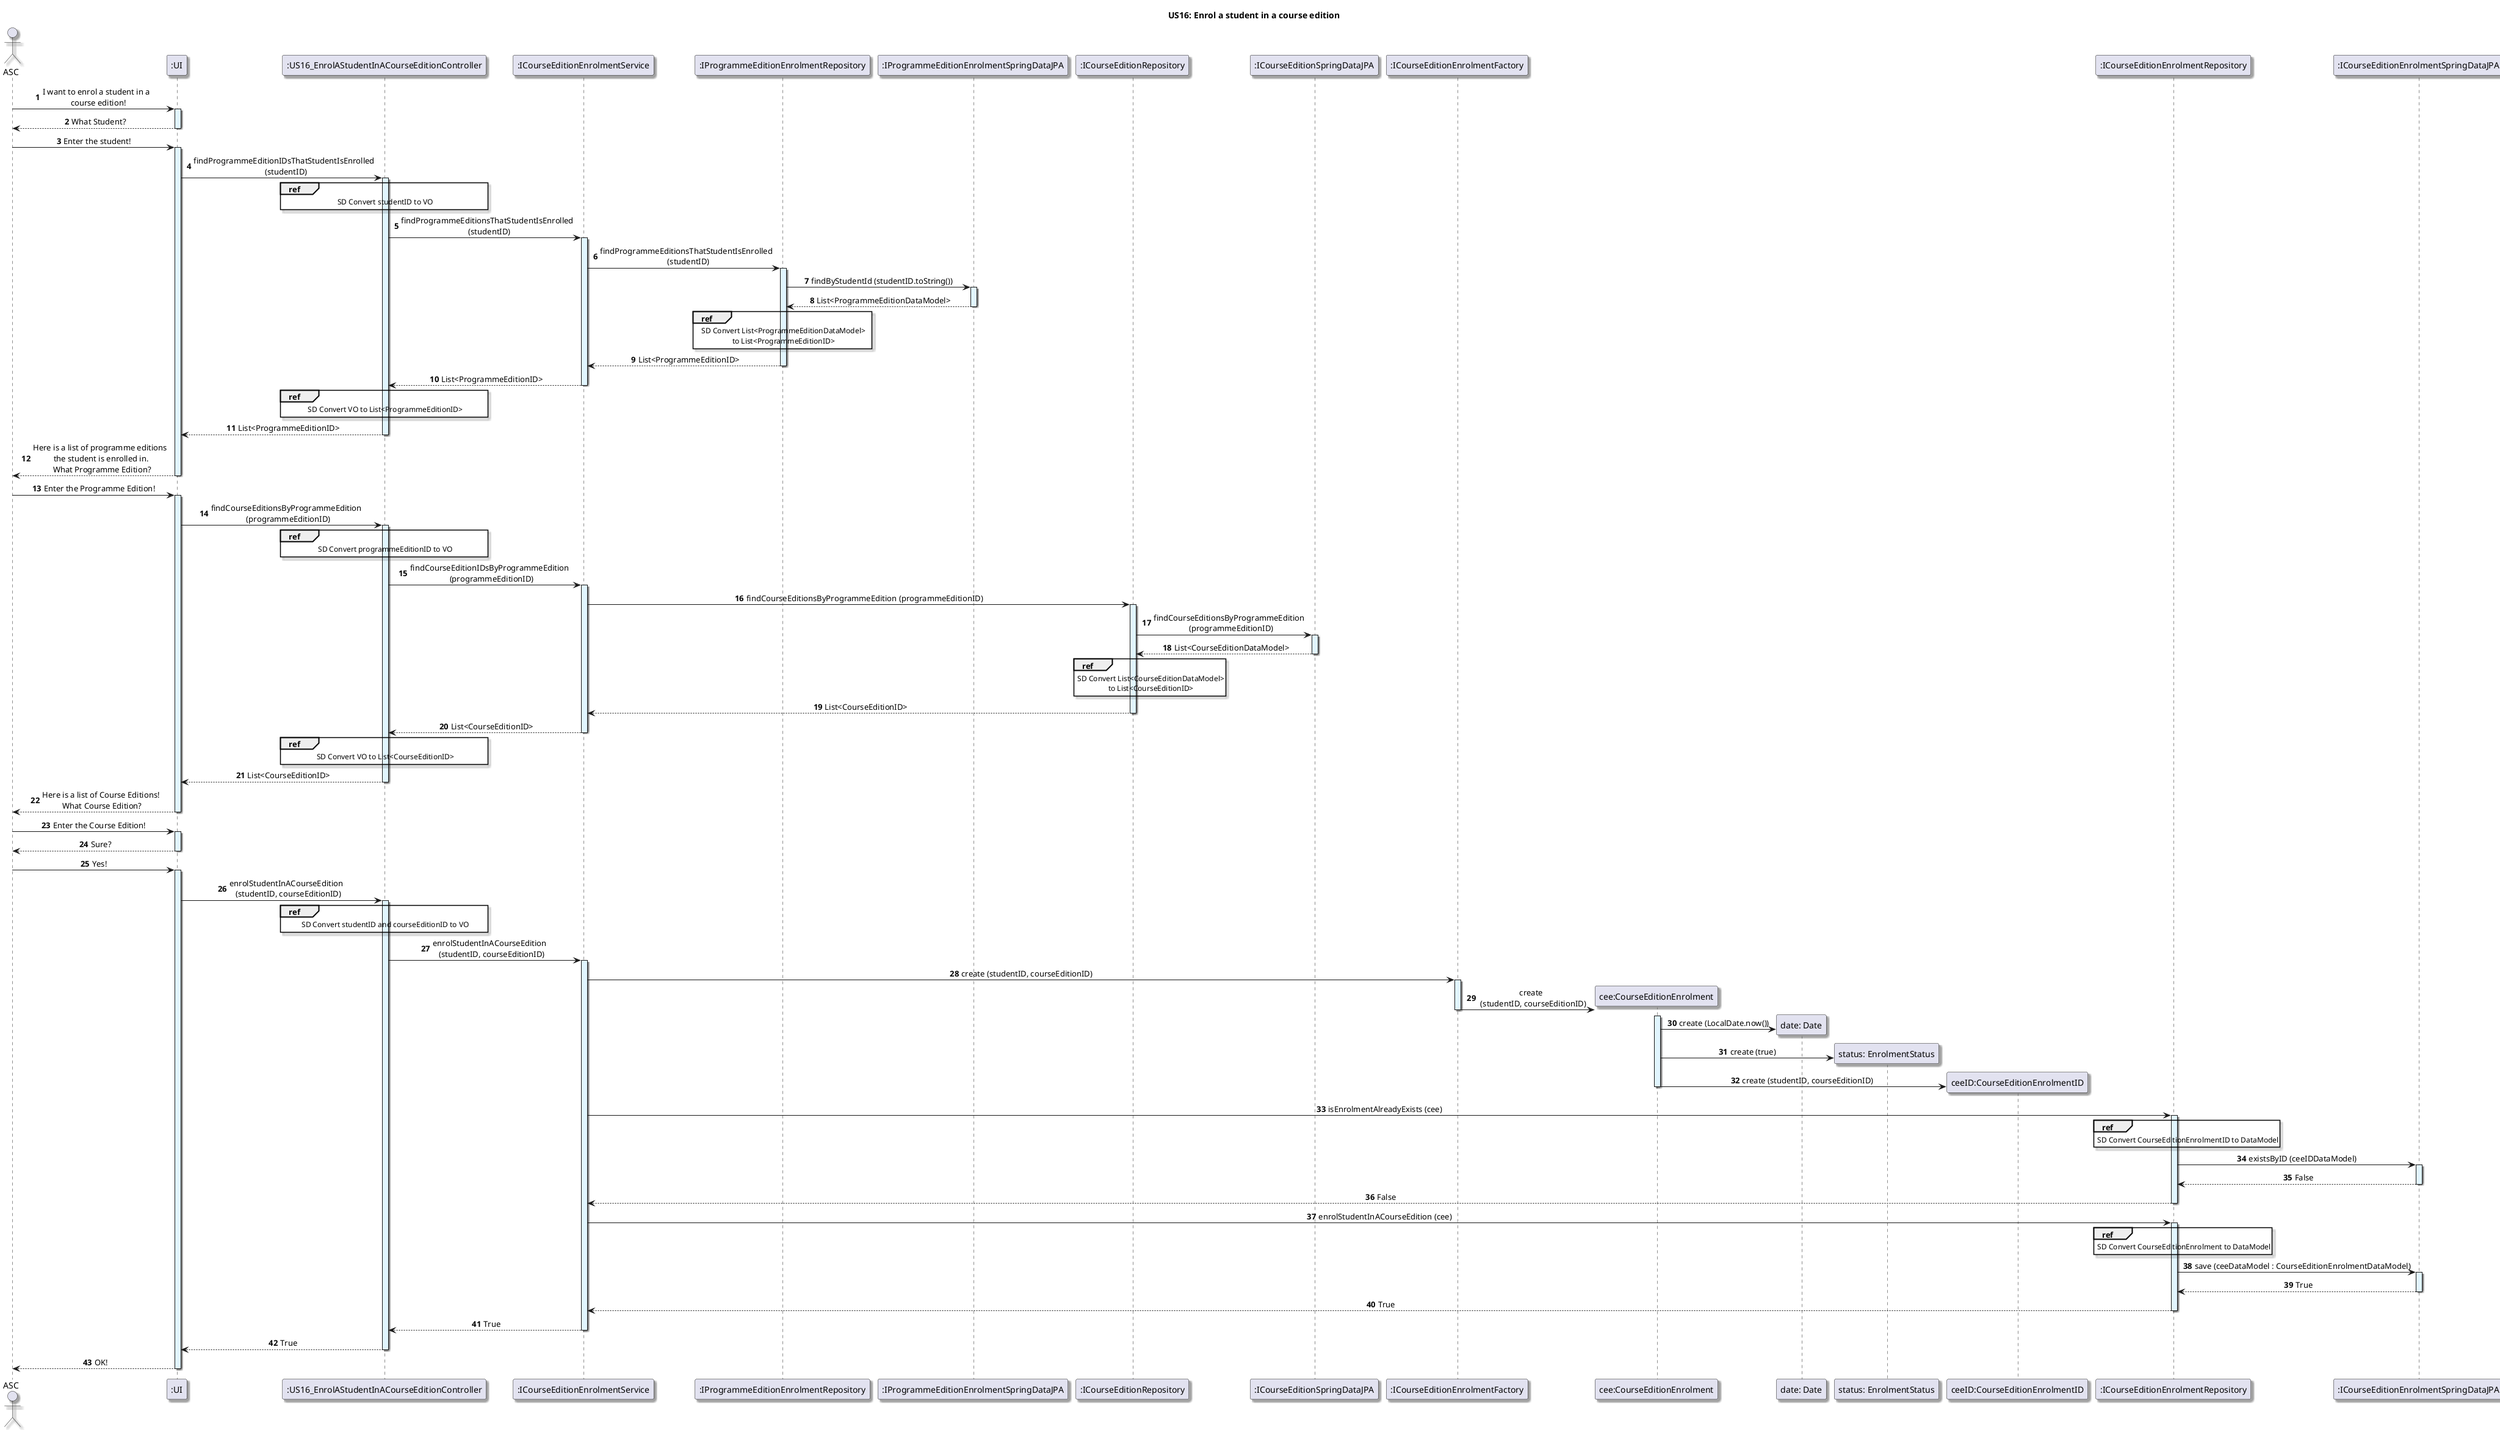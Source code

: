 @startuml
title US16: Enrol a student in a course edition
autonumber
skinparam {
  ActivityPadding 2
  ActivityMargin 2
  BoxPadding 2
}
skinparam defaultTextAlignment center
skinparam shadowing true

actor ASC
participant ":UI" as UI
ASC -> UI: I want to enrol a student in a \n course edition!
activate UI #E1F5FE
UI --> ASC: What Student?
deactivate UI

' findProgrammeEditionThatStudentIsEnrolled

ASC -> UI: Enter the student!
activate UI #E1F5FE
participant ":US16_EnrolAStudentInACourseEditionController" as Controller
UI -> Controller: findProgrammeEditionIDsThatStudentIsEnrolled \n (studentID)
ref over Controller
    SD Convert studentID to VO
end ref
activate Controller #E1F5FE
participant ":ICourseEditionEnrolmentService" as CourseEditionEnrolmentService
Controller -> CourseEditionEnrolmentService: findProgrammeEditionsThatStudentIsEnrolled \n (studentID)
activate CourseEditionEnrolmentService #E1F5FE
participant ":IProgrammeEditionEnrolmentRepository" as ProgrammeEditionEnrolmentRepository
CourseEditionEnrolmentService -> ProgrammeEditionEnrolmentRepository: findProgrammeEditionsThatStudentIsEnrolled \n (studentID)
activate ProgrammeEditionEnrolmentRepository #E1F5FE

participant ":IProgrammeEditionEnrolmentSpringDataJPA" as IPEESpringDataJPA
ProgrammeEditionEnrolmentRepository -> IPEESpringDataJPA: findByStudentId (studentID.toString())
activate IPEESpringDataJPA #E1F5FE
IPEESpringDataJPA --> ProgrammeEditionEnrolmentRepository: List<ProgrammeEditionDataModel>
deactivate IPEESpringDataJPA


ref over ProgrammeEditionEnrolmentRepository
    SD Convert List<ProgrammeEditionDataModel>
    to List<ProgrammeEditionID>
end ref

ProgrammeEditionEnrolmentRepository --> CourseEditionEnrolmentService: List<ProgrammeEditionID>
deactivate ProgrammeEditionEnrolmentRepository
CourseEditionEnrolmentService --> Controller: List<ProgrammeEditionID>
deactivate CourseEditionEnrolmentService
ref over Controller
    SD Convert VO to List<ProgrammeEditionID>
end ref
Controller --> UI: List<ProgrammeEditionID>
deactivate Controller
UI --> ASC: Here is a list of programme editions \n the student is enrolled in. \n What Programme Edition?
deactivate UI

' findCourseEditionByProgrammeEdition Method

ASC -> UI:Enter the Programme Edition!
activate UI #E1F5FE
UI -> Controller: findCourseEditionsByProgrammeEdition \n (programmeEditionID)
ref over Controller
    SD Convert programmeEditionID to VO
end ref
activate Controller #E1F5FE
participant ":ICourseEditionRepository" as CourseEditionRepository
Controller -> CourseEditionEnrolmentService: findCourseEditionIDsByProgrammeEdition \n (programmeEditionID)
activate CourseEditionEnrolmentService #E1F5FE
CourseEditionEnrolmentService -> CourseEditionRepository: findCourseEditionsByProgrammeEdition (programmeEditionID)
activate CourseEditionRepository #E1F5FE

participant ":ICourseEditionSpringDataJPA" as ceJPAInterface
CourseEditionRepository -> ceJPAInterface : findCourseEditionsByProgrammeEdition \n (programmeEditionID)
activate ceJPAInterface #E1F5FE
ceJPAInterface --> CourseEditionRepository : List<CourseEditionDataModel>
deactivate ceJPAInterface

ref over CourseEditionRepository
    SD Convert List<CourseEditionDataModel>
    to List<CourseEditionID>
end ref

CourseEditionRepository --> CourseEditionEnrolmentService: List<CourseEditionID>
deactivate CourseEditionRepository
CourseEditionEnrolmentService --> Controller: List<CourseEditionID>
deactivate CourseEditionEnrolmentService


ref over Controller
    SD Convert VO to List<CourseEditionID>
end ref
Controller --> UI: List<CourseEditionID>
deactivate Controller
UI --> ASC: Here is a list of Course Editions!\n What Course Edition?
deactivate UI

' enrolAStudentInACourseEdition Method

ASC -> UI: Enter the Course Edition!
activate UI #E1F5FE
UI --> ASC: Sure?
deactivate UI
ASC -> UI: Yes!
activate UI #E1F5FE

UI -> Controller: enrolStudentInACourseEdition \n (studentID, courseEditionID)
ref over Controller
    SD Convert studentID and courseEditionID to VO
end ref
activate Controller #E1F5FE

Controller -> CourseEditionEnrolmentService: enrolStudentInACourseEdition \n (studentID, courseEditionID)
activate CourseEditionEnrolmentService #E1F5FE

' course edition enrolment creation

participant ":ICourseEditionEnrolmentFactory" as CourseEditionEnrolmentFactoryInterface
CourseEditionEnrolmentService -> CourseEditionEnrolmentFactoryInterface : create (studentID, courseEditionID)
activate CourseEditionEnrolmentFactoryInterface #E1F5FE

' then factory will create course edition enrolment

create "cee:CourseEditionEnrolment"
CourseEditionEnrolmentFactoryInterface -> "cee:CourseEditionEnrolment" : create \n (studentID, courseEditionID)
activate "cee:CourseEditionEnrolment" #E1F5FE

create "date: Date"
deactivate CourseEditionEnrolmentFactoryInterface
"cee:CourseEditionEnrolment" -> "date: Date" : create (LocalDate.now())

create "status: EnrolmentStatus"
"cee:CourseEditionEnrolment" -> "status: EnrolmentStatus" : create (true)

create "ceeID:CourseEditionEnrolmentID"
"cee:CourseEditionEnrolment" -> "ceeID:CourseEditionEnrolmentID": create (studentID, courseEditionID)
deactivate "cee:CourseEditionEnrolment"

' verify if already exists

participant ":ICourseEditionEnrolmentRepository" as ICourseEditionEnrolmentRepository
CourseEditionEnrolmentService -> ICourseEditionEnrolmentRepository: isEnrolmentAlreadyExists (cee)
activate ICourseEditionEnrolmentRepository #E1F5FE

ref over ICourseEditionEnrolmentRepository
    SD Convert CourseEditionEnrolmentID to DataModel
end ref

participant ":ICourseEditionEnrolmentSpringDataJPA" as ceeJPAInterface
ICourseEditionEnrolmentRepository -> ceeJPAInterface: existsByID (ceeIDDataModel)
activate ceeJPAInterface #E1F5FE
ceeJPAInterface --> ICourseEditionEnrolmentRepository: False
deactivate ceeJPAInterface
ICourseEditionEnrolmentRepository --> CourseEditionEnrolmentService: False
deactivate ICourseEditionEnrolmentRepository

' course edition enrolment persistence

CourseEditionEnrolmentService -> ICourseEditionEnrolmentRepository: enrolStudentInACourseEdition (cee)
activate ICourseEditionEnrolmentRepository #E1F5FE

ref over ICourseEditionEnrolmentRepository
    SD Convert CourseEditionEnrolment to DataModel
end ref

' database persistence

ICourseEditionEnrolmentRepository -> ceeJPAInterface: save (ceeDataModel : CourseEditionEnrolmentDataModel)
activate ceeJPAInterface #E1F5FE

' persistence confirmation

ceeJPAInterface --> ICourseEditionEnrolmentRepository: True
deactivate ceeJPAInterface

ICourseEditionEnrolmentRepository --> CourseEditionEnrolmentService: True
deactivate ICourseEditionEnrolmentRepository
CourseEditionEnrolmentService --> Controller: True
deactivate CourseEditionEnrolmentService
Controller --> UI: True
deactivate Controller
UI --> ASC: OK!
deactivate UI

@enduml
